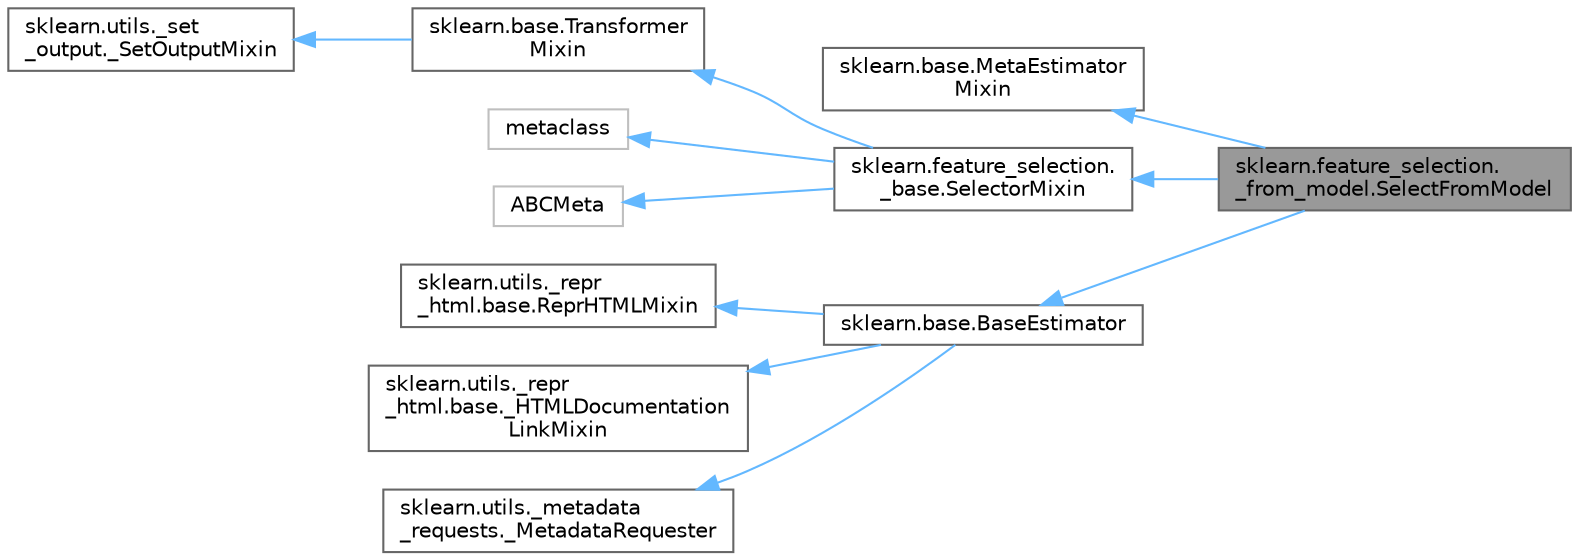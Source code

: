 digraph "sklearn.feature_selection._from_model.SelectFromModel"
{
 // LATEX_PDF_SIZE
  bgcolor="transparent";
  edge [fontname=Helvetica,fontsize=10,labelfontname=Helvetica,labelfontsize=10];
  node [fontname=Helvetica,fontsize=10,shape=box,height=0.2,width=0.4];
  rankdir="LR";
  Node1 [id="Node000001",label="sklearn.feature_selection.\l_from_model.SelectFromModel",height=0.2,width=0.4,color="gray40", fillcolor="grey60", style="filled", fontcolor="black",tooltip=" "];
  Node2 -> Node1 [id="edge11_Node000001_Node000002",dir="back",color="steelblue1",style="solid",tooltip=" "];
  Node2 [id="Node000002",label="sklearn.base.MetaEstimator\lMixin",height=0.2,width=0.4,color="gray40", fillcolor="white", style="filled",URL="$d4/d5a/classsklearn_1_1base_1_1MetaEstimatorMixin.html",tooltip=" "];
  Node3 -> Node1 [id="edge12_Node000001_Node000003",dir="back",color="steelblue1",style="solid",tooltip=" "];
  Node3 [id="Node000003",label="sklearn.feature_selection.\l_base.SelectorMixin",height=0.2,width=0.4,color="gray40", fillcolor="white", style="filled",URL="$d3/d7a/classsklearn_1_1feature__selection_1_1__base_1_1SelectorMixin.html",tooltip=" "];
  Node4 -> Node3 [id="edge13_Node000003_Node000004",dir="back",color="steelblue1",style="solid",tooltip=" "];
  Node4 [id="Node000004",label="sklearn.base.Transformer\lMixin",height=0.2,width=0.4,color="gray40", fillcolor="white", style="filled",URL="$d7/d72/classsklearn_1_1base_1_1TransformerMixin.html",tooltip=" "];
  Node5 -> Node4 [id="edge14_Node000004_Node000005",dir="back",color="steelblue1",style="solid",tooltip=" "];
  Node5 [id="Node000005",label="sklearn.utils._set\l_output._SetOutputMixin",height=0.2,width=0.4,color="gray40", fillcolor="white", style="filled",URL="$d3/d75/classsklearn_1_1utils_1_1__set__output_1_1__SetOutputMixin.html",tooltip=" "];
  Node6 -> Node3 [id="edge15_Node000003_Node000006",dir="back",color="steelblue1",style="solid",tooltip=" "];
  Node6 [id="Node000006",label="metaclass",height=0.2,width=0.4,color="grey75", fillcolor="white", style="filled",URL="$d1/d9a/classmetaclass.html",tooltip=" "];
  Node7 -> Node3 [id="edge16_Node000003_Node000007",dir="back",color="steelblue1",style="solid",tooltip=" "];
  Node7 [id="Node000007",label="ABCMeta",height=0.2,width=0.4,color="grey75", fillcolor="white", style="filled",URL="$df/d42/classABCMeta.html",tooltip=" "];
  Node8 -> Node1 [id="edge17_Node000001_Node000008",dir="back",color="steelblue1",style="solid",tooltip=" "];
  Node8 [id="Node000008",label="sklearn.base.BaseEstimator",height=0.2,width=0.4,color="gray40", fillcolor="white", style="filled",URL="$d3/d20/classsklearn_1_1base_1_1BaseEstimator.html",tooltip=" "];
  Node9 -> Node8 [id="edge18_Node000008_Node000009",dir="back",color="steelblue1",style="solid",tooltip=" "];
  Node9 [id="Node000009",label="sklearn.utils._repr\l_html.base.ReprHTMLMixin",height=0.2,width=0.4,color="gray40", fillcolor="white", style="filled",URL="$d3/d50/classsklearn_1_1utils_1_1__repr__html_1_1base_1_1ReprHTMLMixin.html",tooltip=" "];
  Node10 -> Node8 [id="edge19_Node000008_Node000010",dir="back",color="steelblue1",style="solid",tooltip=" "];
  Node10 [id="Node000010",label="sklearn.utils._repr\l_html.base._HTMLDocumentation\lLinkMixin",height=0.2,width=0.4,color="gray40", fillcolor="white", style="filled",URL="$d5/d05/classsklearn_1_1utils_1_1__repr__html_1_1base_1_1__HTMLDocumentationLinkMixin.html",tooltip=" "];
  Node11 -> Node8 [id="edge20_Node000008_Node000011",dir="back",color="steelblue1",style="solid",tooltip=" "];
  Node11 [id="Node000011",label="sklearn.utils._metadata\l_requests._MetadataRequester",height=0.2,width=0.4,color="gray40", fillcolor="white", style="filled",URL="$d6/dfa/classsklearn_1_1utils_1_1__metadata__requests_1_1__MetadataRequester.html",tooltip=" "];
}

